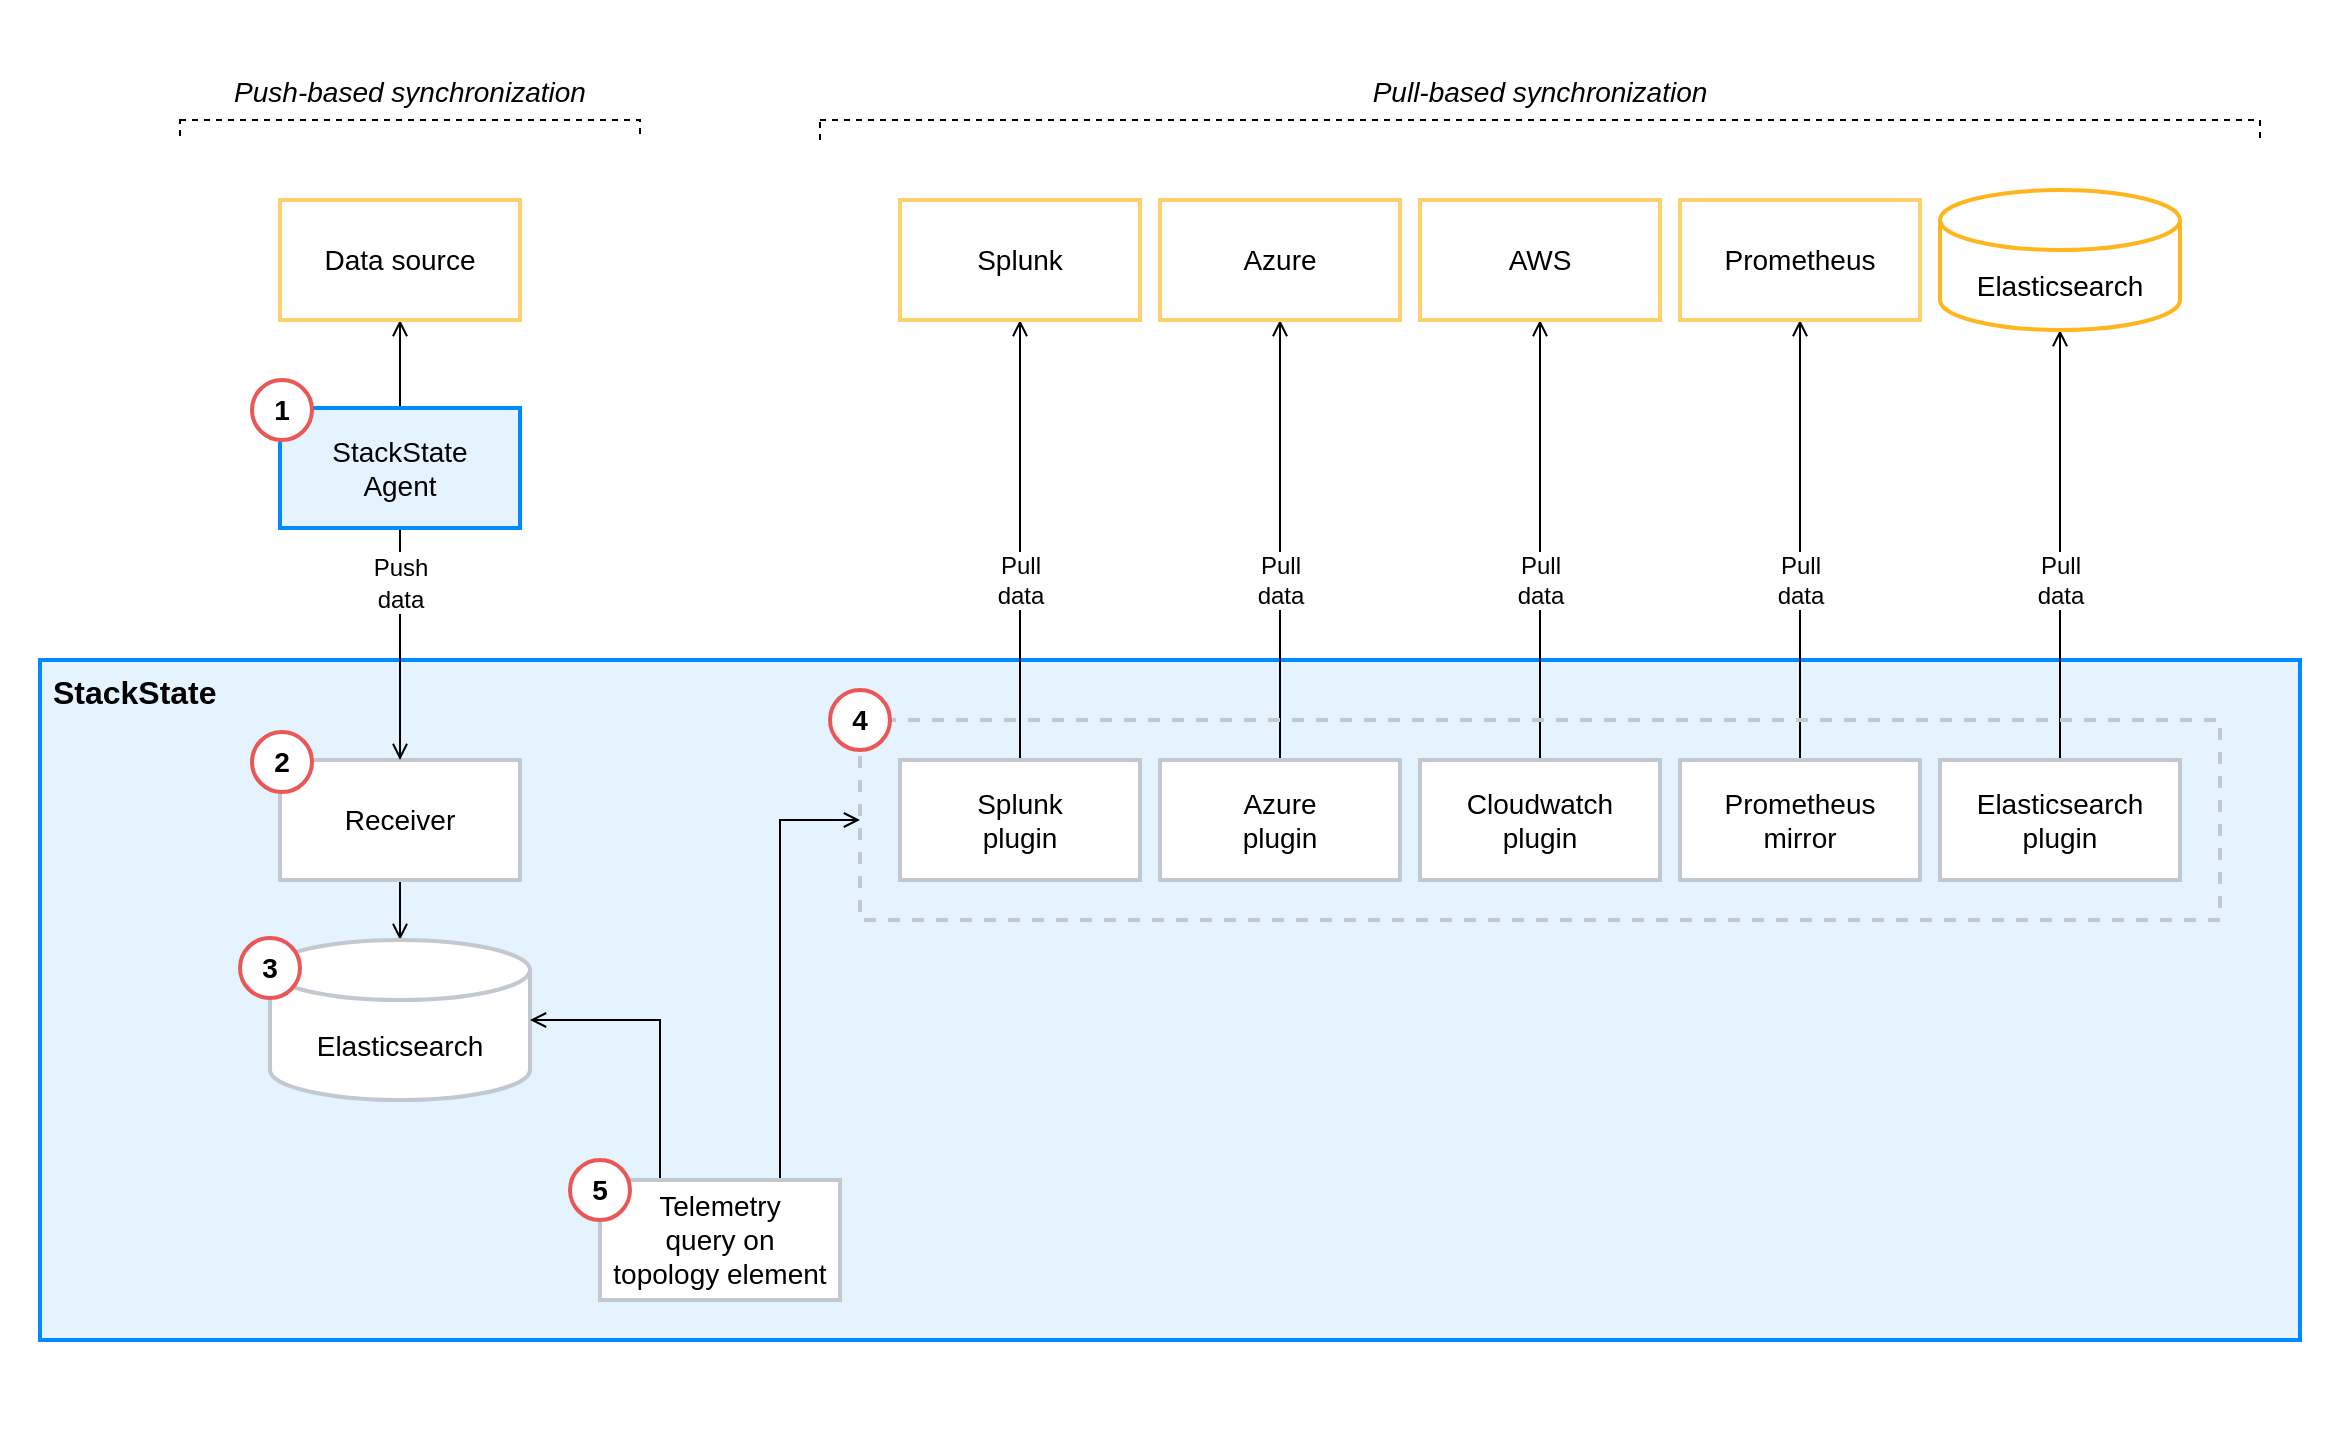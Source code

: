 <mxfile version="15.8.5" type="device"><diagram id="Rizl4fCTSzAdS1nqMPDG" name="Page-1"><mxGraphModel dx="1497" dy="890" grid="1" gridSize="10" guides="1" tooltips="1" connect="1" arrows="1" fold="1" page="1" pageScale="1" pageWidth="1169" pageHeight="827" math="0" shadow="0"><root><mxCell id="0"/><mxCell id="1" parent="0"/><mxCell id="-UeMHbbpykJV2grXaCb_-17" value="" style="rounded=0;whiteSpace=wrap;html=1;strokeColor=none;strokeWidth=3;fontSize=14;verticalAlign=top;" parent="1" vertex="1"><mxGeometry x="990" y="200" width="1170" height="720" as="geometry"/></mxCell><mxCell id="-UeMHbbpykJV2grXaCb_-60" value="&lt;b&gt;&lt;font style=&quot;font-size: 16px&quot;&gt;&amp;nbsp;StackState&lt;/font&gt;&lt;/b&gt;" style="rounded=0;whiteSpace=wrap;html=1;strokeWidth=2;strokeColor=#008AFF;arcSize=2;verticalAlign=top;fillColor=#008AFF;fillOpacity=10;align=left;" parent="1" vertex="1"><mxGeometry x="1010" y="530" width="1130" height="340" as="geometry"/></mxCell><mxCell id="-UeMHbbpykJV2grXaCb_-92" style="edgeStyle=none;rounded=0;orthogonalLoop=1;jettySize=auto;html=1;entryX=0.5;entryY=1;entryDx=0;entryDy=0;entryPerimeter=0;fontSize=14;endArrow=open;endFill=0;strokeWidth=1;" parent="1" source="-UeMHbbpykJV2grXaCb_-61" target="-UeMHbbpykJV2grXaCb_-82" edge="1"><mxGeometry relative="1" as="geometry"/></mxCell><mxCell id="-UeMHbbpykJV2grXaCb_-106" value="Pull&lt;br&gt;data" style="edgeLabel;html=1;align=center;verticalAlign=middle;resizable=0;points=[];fontSize=12;" parent="-UeMHbbpykJV2grXaCb_-92" vertex="1" connectable="0"><mxGeometry x="-0.233" y="-2" relative="1" as="geometry"><mxPoint x="-2" y="-8" as="offset"/></mxGeometry></mxCell><mxCell id="-UeMHbbpykJV2grXaCb_-61" value="Elasticsearch&lt;br&gt;plugin" style="rounded=0;whiteSpace=wrap;html=1;strokeColor=#C1C8D0;strokeWidth=2;fontSize=14;" parent="1" vertex="1"><mxGeometry x="1960" y="580" width="120" height="60" as="geometry"/></mxCell><mxCell id="-UeMHbbpykJV2grXaCb_-91" style="edgeStyle=none;rounded=0;orthogonalLoop=1;jettySize=auto;html=1;entryX=0.5;entryY=1;entryDx=0;entryDy=0;fontSize=14;endArrow=open;endFill=0;strokeWidth=1;" parent="1" source="-UeMHbbpykJV2grXaCb_-62" target="-UeMHbbpykJV2grXaCb_-83" edge="1"><mxGeometry relative="1" as="geometry"/></mxCell><mxCell id="-UeMHbbpykJV2grXaCb_-105" value="Pull&lt;br&gt;data" style="edgeLabel;html=1;align=center;verticalAlign=middle;resizable=0;points=[];fontSize=12;" parent="-UeMHbbpykJV2grXaCb_-91" vertex="1" connectable="0"><mxGeometry x="-0.275" y="-2" relative="1" as="geometry"><mxPoint x="-2" y="-10" as="offset"/></mxGeometry></mxCell><mxCell id="-UeMHbbpykJV2grXaCb_-62" value="Prometheus&lt;br&gt;mirror" style="rounded=0;whiteSpace=wrap;html=1;strokeColor=#C1C8D0;strokeWidth=2;fontSize=14;" parent="1" vertex="1"><mxGeometry x="1830" y="580" width="120" height="60" as="geometry"/></mxCell><mxCell id="-UeMHbbpykJV2grXaCb_-90" style="edgeStyle=none;rounded=0;orthogonalLoop=1;jettySize=auto;html=1;entryX=0.5;entryY=1;entryDx=0;entryDy=0;fontSize=14;endArrow=open;endFill=0;strokeWidth=1;" parent="1" source="-UeMHbbpykJV2grXaCb_-63" target="-UeMHbbpykJV2grXaCb_-84" edge="1"><mxGeometry relative="1" as="geometry"/></mxCell><mxCell id="-UeMHbbpykJV2grXaCb_-104" value="Pull&lt;br&gt;data" style="edgeLabel;html=1;align=center;verticalAlign=middle;resizable=0;points=[];fontSize=12;" parent="-UeMHbbpykJV2grXaCb_-90" vertex="1" connectable="0"><mxGeometry x="-0.226" y="-1" relative="1" as="geometry"><mxPoint x="-1" y="-5" as="offset"/></mxGeometry></mxCell><mxCell id="-UeMHbbpykJV2grXaCb_-63" value="Cloudwatch&lt;br&gt;plugin" style="rounded=0;whiteSpace=wrap;html=1;strokeColor=#C1C8D0;strokeWidth=2;fontSize=14;" parent="1" vertex="1"><mxGeometry x="1700" y="580" width="120" height="60" as="geometry"/></mxCell><mxCell id="-UeMHbbpykJV2grXaCb_-89" style="edgeStyle=none;rounded=0;orthogonalLoop=1;jettySize=auto;html=1;entryX=0.5;entryY=1;entryDx=0;entryDy=0;fontSize=14;endArrow=open;endFill=0;strokeWidth=1;" parent="1" source="-UeMHbbpykJV2grXaCb_-64" target="-UeMHbbpykJV2grXaCb_-85" edge="1"><mxGeometry relative="1" as="geometry"/></mxCell><mxCell id="-UeMHbbpykJV2grXaCb_-103" value="Pull&lt;br&gt;data" style="edgeLabel;html=1;align=center;verticalAlign=middle;resizable=0;points=[];fontSize=12;" parent="-UeMHbbpykJV2grXaCb_-89" vertex="1" connectable="0"><mxGeometry x="-0.232" y="-2" relative="1" as="geometry"><mxPoint x="-2" y="-6" as="offset"/></mxGeometry></mxCell><mxCell id="-UeMHbbpykJV2grXaCb_-64" value="Azure&lt;br&gt;plugin" style="rounded=0;whiteSpace=wrap;html=1;strokeColor=#C1C8D0;strokeWidth=2;fontSize=14;" parent="1" vertex="1"><mxGeometry x="1570" y="580" width="120" height="60" as="geometry"/></mxCell><mxCell id="-UeMHbbpykJV2grXaCb_-88" style="edgeStyle=none;rounded=0;orthogonalLoop=1;jettySize=auto;html=1;entryX=0.5;entryY=1;entryDx=0;entryDy=0;fontSize=14;endArrow=open;endFill=0;strokeWidth=1;" parent="1" source="-UeMHbbpykJV2grXaCb_-65" target="-UeMHbbpykJV2grXaCb_-86" edge="1"><mxGeometry relative="1" as="geometry"/></mxCell><mxCell id="-UeMHbbpykJV2grXaCb_-101" value="Pull&lt;br&gt;data" style="edgeLabel;html=1;align=center;verticalAlign=middle;resizable=0;points=[];fontSize=12;" parent="-UeMHbbpykJV2grXaCb_-88" vertex="1" connectable="0"><mxGeometry x="-0.211" relative="1" as="geometry"><mxPoint y="-3" as="offset"/></mxGeometry></mxCell><mxCell id="-UeMHbbpykJV2grXaCb_-65" value="Splunk&lt;br&gt;plugin" style="rounded=0;whiteSpace=wrap;html=1;strokeColor=#C1C8D0;strokeWidth=2;fontSize=14;" parent="1" vertex="1"><mxGeometry x="1440" y="580" width="120" height="60" as="geometry"/></mxCell><mxCell id="-UeMHbbpykJV2grXaCb_-71" style="edgeStyle=orthogonalEdgeStyle;rounded=0;orthogonalLoop=1;jettySize=auto;html=1;fontSize=14;endArrow=open;endFill=0;strokeWidth=1;" parent="1" source="-UeMHbbpykJV2grXaCb_-66" target="-UeMHbbpykJV2grXaCb_-68" edge="1"><mxGeometry relative="1" as="geometry"/></mxCell><mxCell id="-UeMHbbpykJV2grXaCb_-66" value="Receiver" style="rounded=0;whiteSpace=wrap;html=1;strokeColor=#C1C8D0;strokeWidth=2;fontSize=14;" parent="1" vertex="1"><mxGeometry x="1130" y="580" width="120" height="60" as="geometry"/></mxCell><mxCell id="-UeMHbbpykJV2grXaCb_-67" value="" style="group" parent="1" vertex="1" connectable="0"><mxGeometry x="1125" y="670" width="130" height="80" as="geometry"/></mxCell><mxCell id="-UeMHbbpykJV2grXaCb_-68" value="Elasticsearch" style="shape=cylinder3;whiteSpace=wrap;html=1;boundedLbl=1;backgroundOutline=1;size=15;rounded=0;strokeColor=#C1C8D0;strokeWidth=2;fontSize=14;" parent="-UeMHbbpykJV2grXaCb_-67" vertex="1"><mxGeometry width="130" height="80" as="geometry"/></mxCell><mxCell id="-UeMHbbpykJV2grXaCb_-69" value="" style="rounded=1;whiteSpace=wrap;html=1;strokeColor=none;strokeWidth=1;fillColor=none;" parent="-UeMHbbpykJV2grXaCb_-67" vertex="1"><mxGeometry y="10" width="40" height="60" as="geometry"/></mxCell><mxCell id="-UeMHbbpykJV2grXaCb_-98" value="&lt;b&gt;3&lt;/b&gt;" style="ellipse;whiteSpace=wrap;html=1;aspect=fixed;strokeWidth=2;fillColor=default;strokeColor=#EB5757;rounded=0;fontSize=14;align=center;verticalAlign=middle;" parent="-UeMHbbpykJV2grXaCb_-67" vertex="1"><mxGeometry x="-15" y="-1" width="30" height="30" as="geometry"/></mxCell><mxCell id="-UeMHbbpykJV2grXaCb_-72" style="edgeStyle=orthogonalEdgeStyle;rounded=0;orthogonalLoop=1;jettySize=auto;html=1;entryX=1;entryY=0.5;entryDx=0;entryDy=0;entryPerimeter=0;fontSize=14;endArrow=open;endFill=0;strokeWidth=1;exitX=0.25;exitY=0;exitDx=0;exitDy=0;" parent="1" source="-UeMHbbpykJV2grXaCb_-70" target="-UeMHbbpykJV2grXaCb_-68" edge="1"><mxGeometry relative="1" as="geometry"/></mxCell><mxCell id="-UeMHbbpykJV2grXaCb_-94" style="edgeStyle=orthogonalEdgeStyle;rounded=0;orthogonalLoop=1;jettySize=auto;html=1;entryX=0;entryY=0.5;entryDx=0;entryDy=0;fontSize=14;endArrow=open;endFill=0;strokeWidth=1;exitX=0.75;exitY=0;exitDx=0;exitDy=0;" parent="1" source="-UeMHbbpykJV2grXaCb_-70" target="-UeMHbbpykJV2grXaCb_-93" edge="1"><mxGeometry relative="1" as="geometry"/></mxCell><mxCell id="-UeMHbbpykJV2grXaCb_-70" value="Telemetry &lt;br&gt;query on &lt;br&gt;topology element" style="rounded=0;whiteSpace=wrap;html=1;strokeColor=#C1C8D0;strokeWidth=2;fontSize=14;" parent="1" vertex="1"><mxGeometry x="1290" y="790" width="120" height="60" as="geometry"/></mxCell><mxCell id="-UeMHbbpykJV2grXaCb_-80" style="edgeStyle=none;rounded=0;orthogonalLoop=1;jettySize=auto;html=1;fontSize=14;endArrow=open;endFill=0;strokeWidth=1;" parent="1" source="-UeMHbbpykJV2grXaCb_-79" target="-UeMHbbpykJV2grXaCb_-66" edge="1"><mxGeometry relative="1" as="geometry"/></mxCell><mxCell id="-UeMHbbpykJV2grXaCb_-102" value="&lt;font style=&quot;font-size: 12px&quot;&gt;Push&lt;br&gt;data&lt;br&gt;&lt;/font&gt;" style="edgeLabel;html=1;align=center;verticalAlign=middle;resizable=0;points=[];fontSize=13;" parent="-UeMHbbpykJV2grXaCb_-80" vertex="1" connectable="0"><mxGeometry x="-0.477" y="2" relative="1" as="geometry"><mxPoint x="-2" y="-4" as="offset"/></mxGeometry></mxCell><mxCell id="-UeMHbbpykJV2grXaCb_-87" style="edgeStyle=none;rounded=0;orthogonalLoop=1;jettySize=auto;html=1;entryX=0.5;entryY=1;entryDx=0;entryDy=0;fontSize=14;endArrow=open;endFill=0;strokeWidth=1;" parent="1" source="-UeMHbbpykJV2grXaCb_-79" target="-UeMHbbpykJV2grXaCb_-81" edge="1"><mxGeometry relative="1" as="geometry"/></mxCell><mxCell id="-UeMHbbpykJV2grXaCb_-79" value="StackState&lt;br&gt;Agent" style="rounded=0;whiteSpace=wrap;html=1;strokeWidth=2;strokeColor=#008AFF;fontSize=14;verticalAlign=middle;fillColor=#008AFF;fillOpacity=10;" parent="1" vertex="1"><mxGeometry x="1130" y="404" width="120" height="60" as="geometry"/></mxCell><mxCell id="-UeMHbbpykJV2grXaCb_-81" value="Data source" style="rounded=0;whiteSpace=wrap;html=1;strokeWidth=2;strokeColor=#FFD06D;fontSize=14;" parent="1" vertex="1"><mxGeometry x="1130" y="300" width="120" height="60" as="geometry"/></mxCell><mxCell id="-UeMHbbpykJV2grXaCb_-82" value="Elasticsearch" style="shape=cylinder3;whiteSpace=wrap;html=1;boundedLbl=1;backgroundOutline=1;size=15;rounded=0;strokeColor=#FFB61E;strokeWidth=2;fontSize=14;" parent="1" vertex="1"><mxGeometry x="1960" y="295" width="120" height="70" as="geometry"/></mxCell><mxCell id="-UeMHbbpykJV2grXaCb_-83" value="Prometheus" style="rounded=0;whiteSpace=wrap;html=1;strokeWidth=2;strokeColor=#FFD06D;fontSize=14;" parent="1" vertex="1"><mxGeometry x="1830" y="300" width="120" height="60" as="geometry"/></mxCell><mxCell id="-UeMHbbpykJV2grXaCb_-84" value="AWS" style="rounded=0;whiteSpace=wrap;html=1;strokeWidth=2;strokeColor=#FFD06D;fontSize=14;" parent="1" vertex="1"><mxGeometry x="1700" y="300" width="120" height="60" as="geometry"/></mxCell><mxCell id="-UeMHbbpykJV2grXaCb_-85" value="Azure" style="rounded=0;whiteSpace=wrap;html=1;strokeWidth=2;strokeColor=#FFD06D;fontSize=14;" parent="1" vertex="1"><mxGeometry x="1570" y="300" width="120" height="60" as="geometry"/></mxCell><mxCell id="-UeMHbbpykJV2grXaCb_-86" value="Splunk" style="rounded=0;whiteSpace=wrap;html=1;strokeWidth=2;strokeColor=#FFD06D;fontSize=14;" parent="1" vertex="1"><mxGeometry x="1440" y="300" width="120" height="60" as="geometry"/></mxCell><mxCell id="-UeMHbbpykJV2grXaCb_-93" value="" style="rounded=0;whiteSpace=wrap;html=1;strokeColor=#C1C8D0;strokeWidth=2;fontSize=14;fillColor=none;align=left;verticalAlign=middle;dashed=1;" parent="1" vertex="1"><mxGeometry x="1420" y="560" width="680" height="100" as="geometry"/></mxCell><mxCell id="-UeMHbbpykJV2grXaCb_-95" value="&lt;b&gt;1&lt;/b&gt;" style="ellipse;whiteSpace=wrap;html=1;aspect=fixed;strokeWidth=2;fillColor=default;strokeColor=#EB5757;rounded=0;fontSize=14;align=center;verticalAlign=middle;" parent="1" vertex="1"><mxGeometry x="1116" y="390" width="30" height="30" as="geometry"/></mxCell><mxCell id="-UeMHbbpykJV2grXaCb_-96" value="&lt;b&gt;2&lt;/b&gt;" style="ellipse;whiteSpace=wrap;html=1;aspect=fixed;strokeWidth=2;fillColor=default;strokeColor=#EB5757;rounded=0;fontSize=14;align=center;verticalAlign=middle;" parent="1" vertex="1"><mxGeometry x="1116" y="566" width="30" height="30" as="geometry"/></mxCell><mxCell id="-UeMHbbpykJV2grXaCb_-97" value="&lt;b&gt;4&lt;/b&gt;" style="ellipse;whiteSpace=wrap;html=1;aspect=fixed;strokeWidth=2;fillColor=default;strokeColor=#EB5757;rounded=0;fontSize=14;align=center;verticalAlign=middle;" parent="1" vertex="1"><mxGeometry x="1405" y="545" width="30" height="30" as="geometry"/></mxCell><mxCell id="-UeMHbbpykJV2grXaCb_-99" value="&lt;b&gt;5&lt;/b&gt;" style="ellipse;whiteSpace=wrap;html=1;aspect=fixed;strokeWidth=2;fillColor=default;strokeColor=#EB5757;rounded=0;fontSize=14;align=center;verticalAlign=middle;" parent="1" vertex="1"><mxGeometry x="1275" y="780" width="30" height="30" as="geometry"/></mxCell><mxCell id="jsgZO66EFGsLN4zyOTs2-1" value="" style="rounded=0;whiteSpace=wrap;html=1;dashed=1;" vertex="1" parent="1"><mxGeometry x="1080" y="260" width="230" height="20" as="geometry"/></mxCell><mxCell id="jsgZO66EFGsLN4zyOTs2-2" value="" style="rounded=0;whiteSpace=wrap;html=1;dashed=1;" vertex="1" parent="1"><mxGeometry x="1400" y="260" width="720" height="20" as="geometry"/></mxCell><mxCell id="jsgZO66EFGsLN4zyOTs2-3" value="" style="rounded=0;whiteSpace=wrap;html=1;strokeColor=none;" vertex="1" parent="1"><mxGeometry x="1070" y="270" width="1060" height="20" as="geometry"/></mxCell><mxCell id="jsgZO66EFGsLN4zyOTs2-4" value="Push-based synchronization" style="text;strokeColor=none;fillColor=none;align=center;verticalAlign=middle;spacingLeft=4;spacingRight=4;overflow=hidden;points=[[0,0.5],[1,0.5]];portConstraint=eastwest;rotatable=0;dashed=1;fontStyle=2;fontSize=14;" vertex="1" parent="1"><mxGeometry x="1080" y="230" width="230" height="30" as="geometry"/></mxCell><mxCell id="jsgZO66EFGsLN4zyOTs2-5" value="Pull-based synchronization" style="text;strokeColor=none;fillColor=none;align=center;verticalAlign=middle;spacingLeft=4;spacingRight=4;overflow=hidden;points=[[0,0.5],[1,0.5]];portConstraint=eastwest;rotatable=0;dashed=1;fontStyle=2;fontSize=14;" vertex="1" parent="1"><mxGeometry x="1400" y="230" width="720" height="30" as="geometry"/></mxCell></root></mxGraphModel></diagram></mxfile>